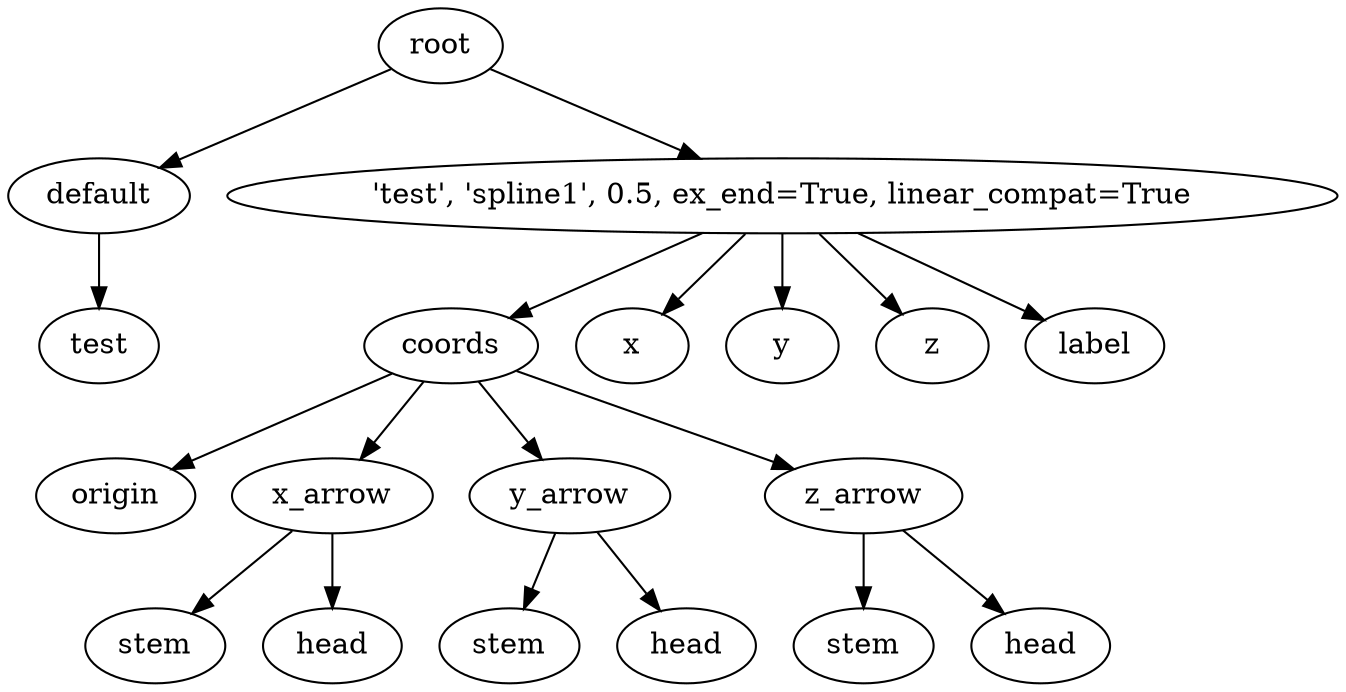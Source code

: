 digraph default {
    root_42 [label="root"];
    default_43 [label="default"];
    test_44 [label="test"];
    45 [label="'test',\ 'spline1',\ 0\.5,\ ex_end=True,\ linear_compat=True"];
    coords_46 [label="coords"];
    origin_47 [label="origin"];
    x_arrow_48 [label="x_arrow"];
    stem_49 [label="stem"];
    head_50 [label="head"];
    y_arrow_51 [label="y_arrow"];
    stem_52 [label="stem"];
    head_53 [label="head"];
    z_arrow_54 [label="z_arrow"];
    stem_55 [label="stem"];
    head_56 [label="head"];
    x_57 [label="x"];
    y_58 [label="y"];
    z_59 [label="z"];
    label_60 [label="label"];
    root_42 -> default_43;
    default_43 -> test_44;
    root_42 -> 45;
    45 -> coords_46;
    coords_46 -> origin_47;
    coords_46 -> x_arrow_48;
    x_arrow_48 -> stem_49;
    x_arrow_48 -> head_50;
    coords_46 -> y_arrow_51;
    y_arrow_51 -> stem_52;
    y_arrow_51 -> head_53;
    coords_46 -> z_arrow_54;
    z_arrow_54 -> stem_55;
    z_arrow_54 -> head_56;
    45 -> x_57;
    45 -> y_58;
    45 -> z_59;
    45 -> label_60;
}
